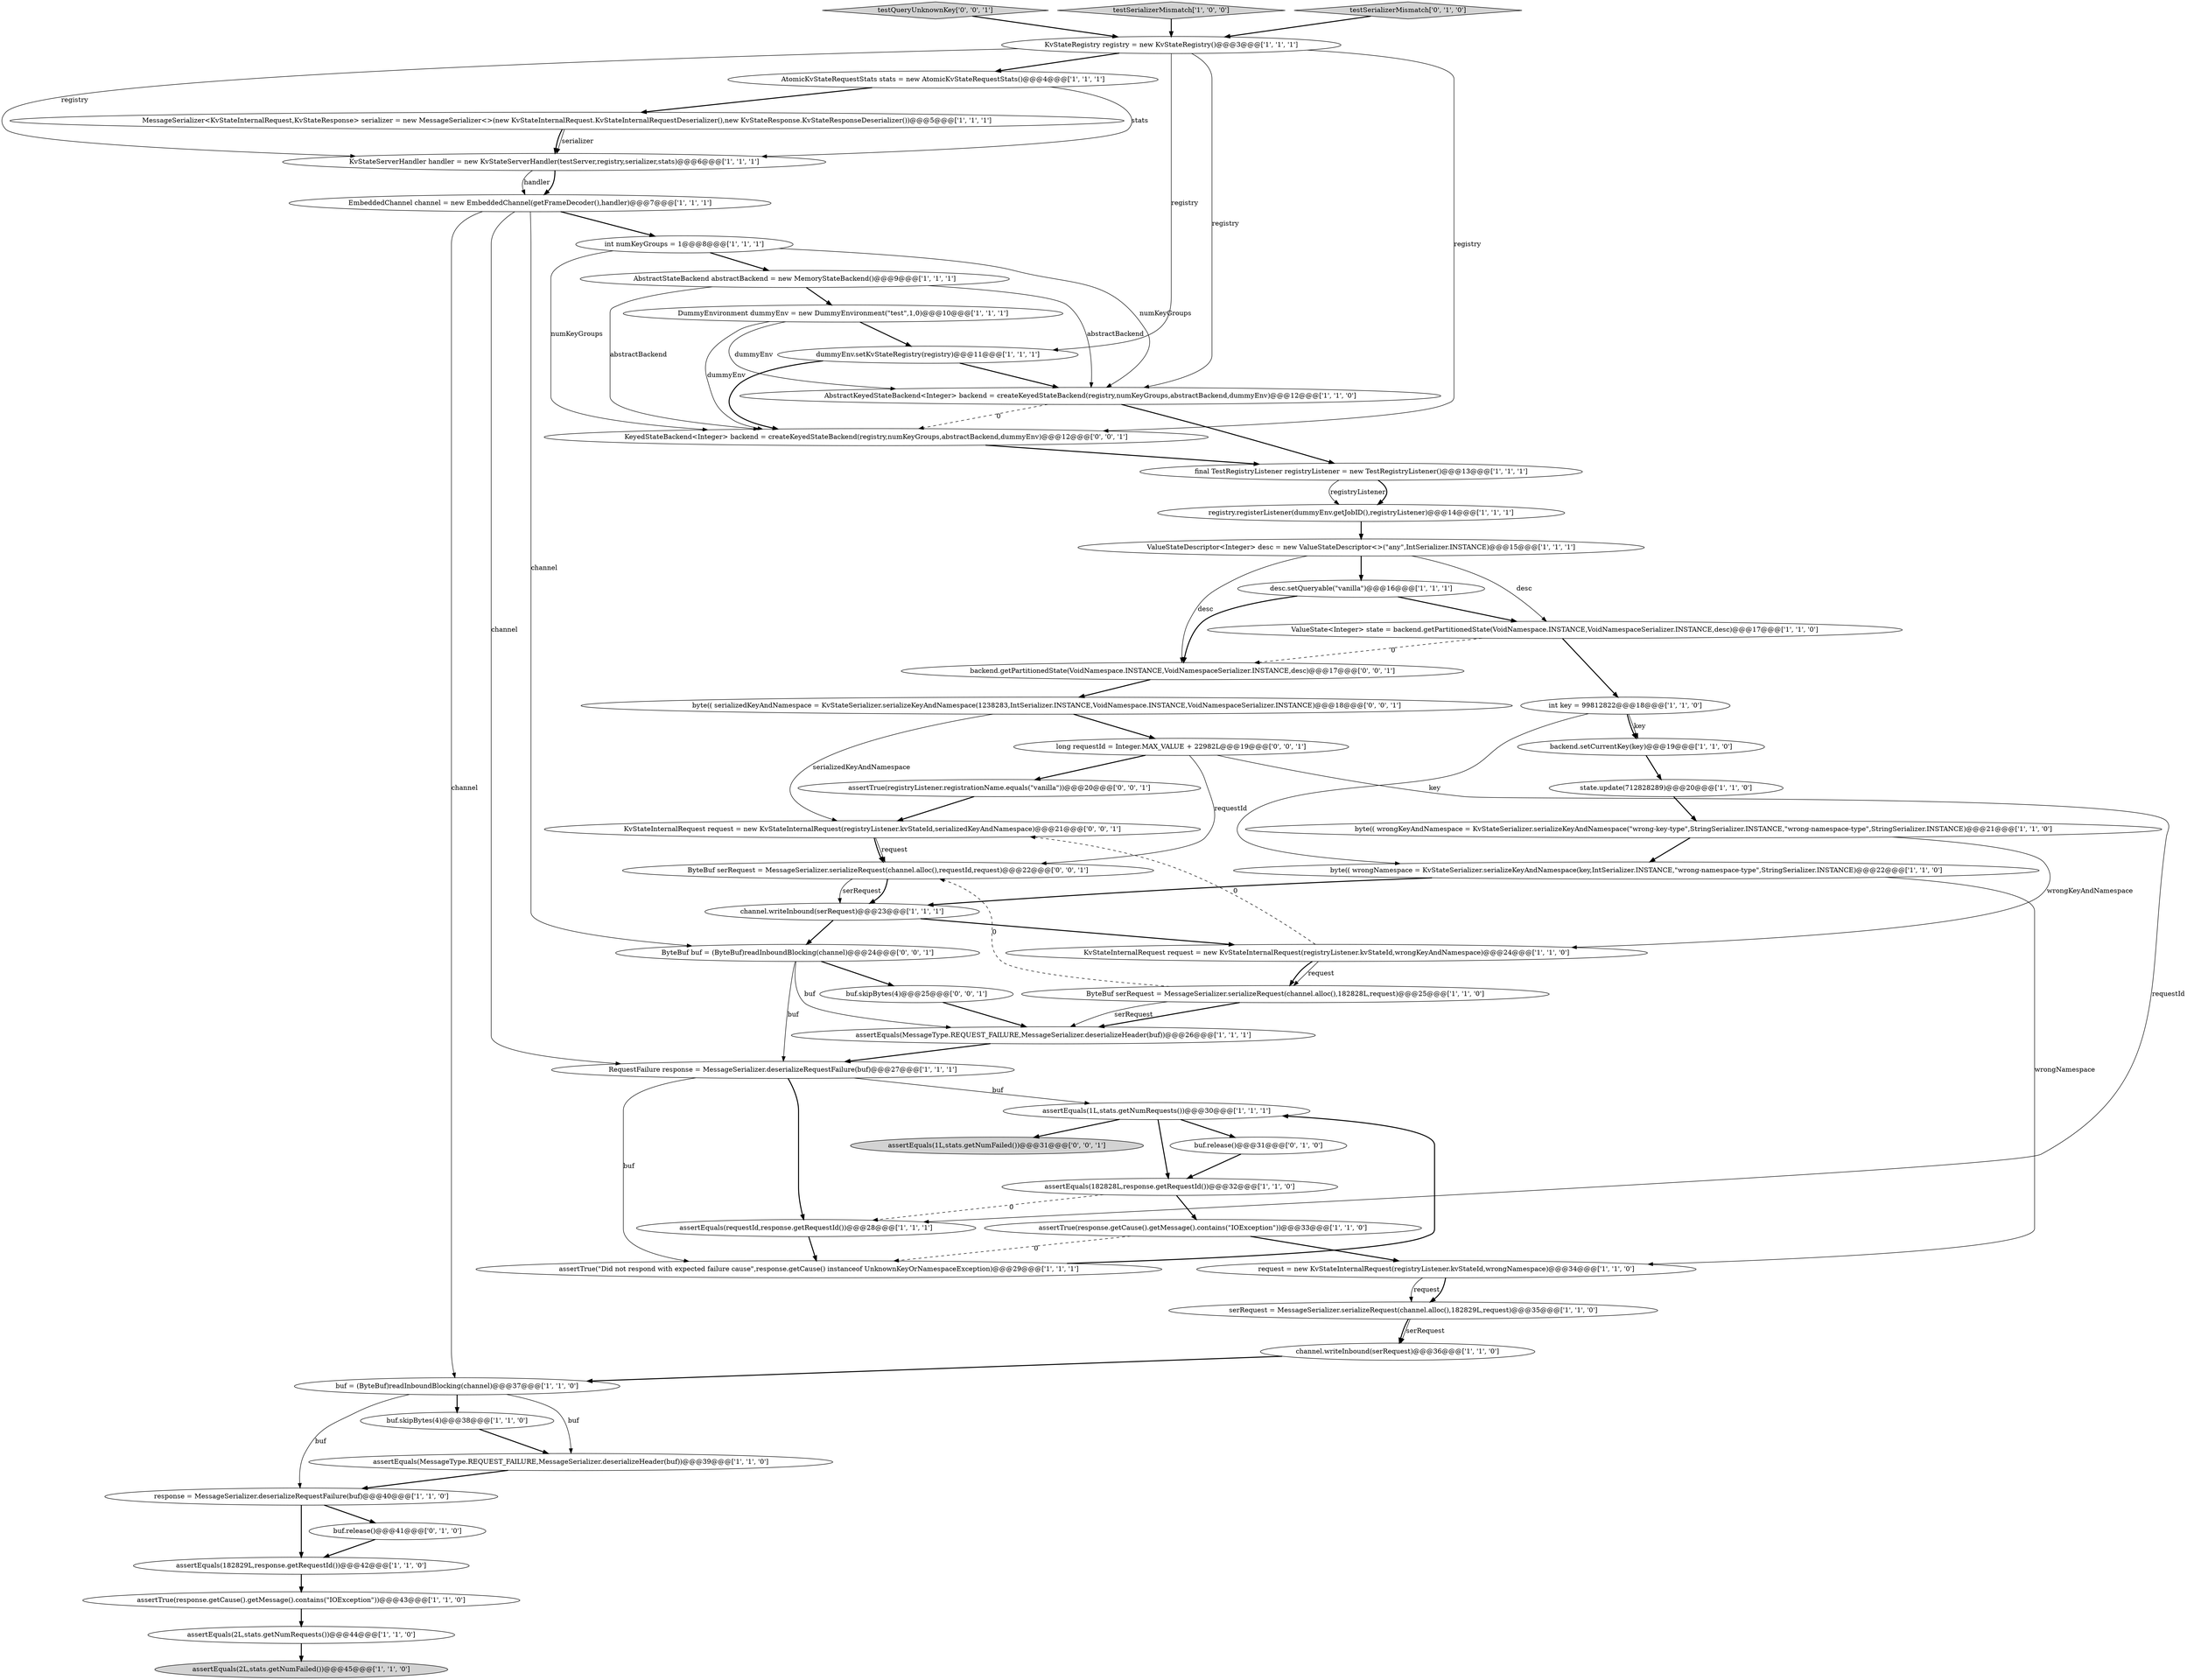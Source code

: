 digraph {
19 [style = filled, label = "channel.writeInbound(serRequest)@@@36@@@['1', '1', '0']", fillcolor = white, shape = ellipse image = "AAA0AAABBB1BBB"];
18 [style = filled, label = "assertEquals(1L,stats.getNumRequests())@@@30@@@['1', '1', '1']", fillcolor = white, shape = ellipse image = "AAA0AAABBB1BBB"];
44 [style = filled, label = "buf.release()@@@31@@@['0', '1', '0']", fillcolor = white, shape = ellipse image = "AAA1AAABBB2BBB"];
15 [style = filled, label = "buf = (ByteBuf)readInboundBlocking(channel)@@@37@@@['1', '1', '0']", fillcolor = white, shape = ellipse image = "AAA0AAABBB1BBB"];
38 [style = filled, label = "assertEquals(MessageType.REQUEST_FAILURE,MessageSerializer.deserializeHeader(buf))@@@26@@@['1', '1', '1']", fillcolor = white, shape = ellipse image = "AAA0AAABBB1BBB"];
3 [style = filled, label = "assertEquals(requestId,response.getRequestId())@@@28@@@['1', '1', '1']", fillcolor = white, shape = ellipse image = "AAA0AAABBB1BBB"];
7 [style = filled, label = "final TestRegistryListener registryListener = new TestRegistryListener()@@@13@@@['1', '1', '1']", fillcolor = white, shape = ellipse image = "AAA0AAABBB1BBB"];
12 [style = filled, label = "registry.registerListener(dummyEnv.getJobID(),registryListener)@@@14@@@['1', '1', '1']", fillcolor = white, shape = ellipse image = "AAA0AAABBB1BBB"];
31 [style = filled, label = "RequestFailure response = MessageSerializer.deserializeRequestFailure(buf)@@@27@@@['1', '1', '1']", fillcolor = white, shape = ellipse image = "AAA0AAABBB1BBB"];
36 [style = filled, label = "ByteBuf serRequest = MessageSerializer.serializeRequest(channel.alloc(),182828L,request)@@@25@@@['1', '1', '0']", fillcolor = white, shape = ellipse image = "AAA0AAABBB1BBB"];
1 [style = filled, label = "buf.skipBytes(4)@@@38@@@['1', '1', '0']", fillcolor = white, shape = ellipse image = "AAA0AAABBB1BBB"];
32 [style = filled, label = "assertEquals(182828L,response.getRequestId())@@@32@@@['1', '1', '0']", fillcolor = white, shape = ellipse image = "AAA0AAABBB1BBB"];
13 [style = filled, label = "assertEquals(MessageType.REQUEST_FAILURE,MessageSerializer.deserializeHeader(buf))@@@39@@@['1', '1', '0']", fillcolor = white, shape = ellipse image = "AAA0AAABBB1BBB"];
45 [style = filled, label = "ByteBuf serRequest = MessageSerializer.serializeRequest(channel.alloc(),requestId,request)@@@22@@@['0', '0', '1']", fillcolor = white, shape = ellipse image = "AAA0AAABBB3BBB"];
49 [style = filled, label = "testQueryUnknownKey['0', '0', '1']", fillcolor = lightgray, shape = diamond image = "AAA0AAABBB3BBB"];
8 [style = filled, label = "testSerializerMismatch['1', '0', '0']", fillcolor = lightgray, shape = diamond image = "AAA0AAABBB1BBB"];
2 [style = filled, label = "assertEquals(2L,stats.getNumFailed())@@@45@@@['1', '1', '0']", fillcolor = lightgray, shape = ellipse image = "AAA0AAABBB1BBB"];
14 [style = filled, label = "KvStateRegistry registry = new KvStateRegistry()@@@3@@@['1', '1', '1']", fillcolor = white, shape = ellipse image = "AAA0AAABBB1BBB"];
52 [style = filled, label = "KvStateInternalRequest request = new KvStateInternalRequest(registryListener.kvStateId,serializedKeyAndNamespace)@@@21@@@['0', '0', '1']", fillcolor = white, shape = ellipse image = "AAA0AAABBB3BBB"];
53 [style = filled, label = "ByteBuf buf = (ByteBuf)readInboundBlocking(channel)@@@24@@@['0', '0', '1']", fillcolor = white, shape = ellipse image = "AAA0AAABBB3BBB"];
33 [style = filled, label = "AbstractStateBackend abstractBackend = new MemoryStateBackend()@@@9@@@['1', '1', '1']", fillcolor = white, shape = ellipse image = "AAA0AAABBB1BBB"];
9 [style = filled, label = "DummyEnvironment dummyEnv = new DummyEnvironment(\"test\",1,0)@@@10@@@['1', '1', '1']", fillcolor = white, shape = ellipse image = "AAA0AAABBB1BBB"];
54 [style = filled, label = "long requestId = Integer.MAX_VALUE + 22982L@@@19@@@['0', '0', '1']", fillcolor = white, shape = ellipse image = "AAA0AAABBB3BBB"];
16 [style = filled, label = "dummyEnv.setKvStateRegistry(registry)@@@11@@@['1', '1', '1']", fillcolor = white, shape = ellipse image = "AAA0AAABBB1BBB"];
28 [style = filled, label = "assertTrue(response.getCause().getMessage().contains(\"IOException\"))@@@33@@@['1', '1', '0']", fillcolor = white, shape = ellipse image = "AAA0AAABBB1BBB"];
22 [style = filled, label = "ValueStateDescriptor<Integer> desc = new ValueStateDescriptor<>(\"any\",IntSerializer.INSTANCE)@@@15@@@['1', '1', '1']", fillcolor = white, shape = ellipse image = "AAA0AAABBB1BBB"];
29 [style = filled, label = "request = new KvStateInternalRequest(registryListener.kvStateId,wrongNamespace)@@@34@@@['1', '1', '0']", fillcolor = white, shape = ellipse image = "AAA0AAABBB1BBB"];
21 [style = filled, label = "int numKeyGroups = 1@@@8@@@['1', '1', '1']", fillcolor = white, shape = ellipse image = "AAA0AAABBB1BBB"];
27 [style = filled, label = "assertTrue(\"Did not respond with expected failure cause\",response.getCause() instanceof UnknownKeyOrNamespaceException)@@@29@@@['1', '1', '1']", fillcolor = white, shape = ellipse image = "AAA0AAABBB1BBB"];
26 [style = filled, label = "serRequest = MessageSerializer.serializeRequest(channel.alloc(),182829L,request)@@@35@@@['1', '1', '0']", fillcolor = white, shape = ellipse image = "AAA0AAABBB1BBB"];
4 [style = filled, label = "int key = 99812822@@@18@@@['1', '1', '0']", fillcolor = white, shape = ellipse image = "AAA0AAABBB1BBB"];
24 [style = filled, label = "byte(( wrongNamespace = KvStateSerializer.serializeKeyAndNamespace(key,IntSerializer.INSTANCE,\"wrong-namespace-type\",StringSerializer.INSTANCE)@@@22@@@['1', '1', '0']", fillcolor = white, shape = ellipse image = "AAA0AAABBB1BBB"];
50 [style = filled, label = "byte(( serializedKeyAndNamespace = KvStateSerializer.serializeKeyAndNamespace(1238283,IntSerializer.INSTANCE,VoidNamespace.INSTANCE,VoidNamespaceSerializer.INSTANCE)@@@18@@@['0', '0', '1']", fillcolor = white, shape = ellipse image = "AAA0AAABBB3BBB"];
48 [style = filled, label = "buf.skipBytes(4)@@@25@@@['0', '0', '1']", fillcolor = white, shape = ellipse image = "AAA0AAABBB3BBB"];
10 [style = filled, label = "desc.setQueryable(\"vanilla\")@@@16@@@['1', '1', '1']", fillcolor = white, shape = ellipse image = "AAA0AAABBB1BBB"];
40 [style = filled, label = "KvStateInternalRequest request = new KvStateInternalRequest(registryListener.kvStateId,wrongKeyAndNamespace)@@@24@@@['1', '1', '0']", fillcolor = white, shape = ellipse image = "AAA0AAABBB1BBB"];
5 [style = filled, label = "byte(( wrongKeyAndNamespace = KvStateSerializer.serializeKeyAndNamespace(\"wrong-key-type\",StringSerializer.INSTANCE,\"wrong-namespace-type\",StringSerializer.INSTANCE)@@@21@@@['1', '1', '0']", fillcolor = white, shape = ellipse image = "AAA0AAABBB1BBB"];
35 [style = filled, label = "response = MessageSerializer.deserializeRequestFailure(buf)@@@40@@@['1', '1', '0']", fillcolor = white, shape = ellipse image = "AAA0AAABBB1BBB"];
51 [style = filled, label = "backend.getPartitionedState(VoidNamespace.INSTANCE,VoidNamespaceSerializer.INSTANCE,desc)@@@17@@@['0', '0', '1']", fillcolor = white, shape = ellipse image = "AAA0AAABBB3BBB"];
41 [style = filled, label = "assertEquals(182829L,response.getRequestId())@@@42@@@['1', '1', '0']", fillcolor = white, shape = ellipse image = "AAA0AAABBB1BBB"];
11 [style = filled, label = "AbstractKeyedStateBackend<Integer> backend = createKeyedStateBackend(registry,numKeyGroups,abstractBackend,dummyEnv)@@@12@@@['1', '1', '0']", fillcolor = white, shape = ellipse image = "AAA0AAABBB1BBB"];
42 [style = filled, label = "testSerializerMismatch['0', '1', '0']", fillcolor = lightgray, shape = diamond image = "AAA0AAABBB2BBB"];
20 [style = filled, label = "AtomicKvStateRequestStats stats = new AtomicKvStateRequestStats()@@@4@@@['1', '1', '1']", fillcolor = white, shape = ellipse image = "AAA0AAABBB1BBB"];
30 [style = filled, label = "KvStateServerHandler handler = new KvStateServerHandler(testServer,registry,serializer,stats)@@@6@@@['1', '1', '1']", fillcolor = white, shape = ellipse image = "AAA0AAABBB1BBB"];
39 [style = filled, label = "ValueState<Integer> state = backend.getPartitionedState(VoidNamespace.INSTANCE,VoidNamespaceSerializer.INSTANCE,desc)@@@17@@@['1', '1', '0']", fillcolor = white, shape = ellipse image = "AAA0AAABBB1BBB"];
6 [style = filled, label = "MessageSerializer<KvStateInternalRequest,KvStateResponse> serializer = new MessageSerializer<>(new KvStateInternalRequest.KvStateInternalRequestDeserializer(),new KvStateResponse.KvStateResponseDeserializer())@@@5@@@['1', '1', '1']", fillcolor = white, shape = ellipse image = "AAA0AAABBB1BBB"];
43 [style = filled, label = "buf.release()@@@41@@@['0', '1', '0']", fillcolor = white, shape = ellipse image = "AAA1AAABBB2BBB"];
25 [style = filled, label = "channel.writeInbound(serRequest)@@@23@@@['1', '1', '1']", fillcolor = white, shape = ellipse image = "AAA0AAABBB1BBB"];
34 [style = filled, label = "EmbeddedChannel channel = new EmbeddedChannel(getFrameDecoder(),handler)@@@7@@@['1', '1', '1']", fillcolor = white, shape = ellipse image = "AAA0AAABBB1BBB"];
55 [style = filled, label = "assertTrue(registryListener.registrationName.equals(\"vanilla\"))@@@20@@@['0', '0', '1']", fillcolor = white, shape = ellipse image = "AAA0AAABBB3BBB"];
17 [style = filled, label = "state.update(712828289)@@@20@@@['1', '1', '0']", fillcolor = white, shape = ellipse image = "AAA0AAABBB1BBB"];
46 [style = filled, label = "assertEquals(1L,stats.getNumFailed())@@@31@@@['0', '0', '1']", fillcolor = lightgray, shape = ellipse image = "AAA0AAABBB3BBB"];
47 [style = filled, label = "KeyedStateBackend<Integer> backend = createKeyedStateBackend(registry,numKeyGroups,abstractBackend,dummyEnv)@@@12@@@['0', '0', '1']", fillcolor = white, shape = ellipse image = "AAA0AAABBB3BBB"];
37 [style = filled, label = "assertTrue(response.getCause().getMessage().contains(\"IOException\"))@@@43@@@['1', '1', '0']", fillcolor = white, shape = ellipse image = "AAA0AAABBB1BBB"];
23 [style = filled, label = "backend.setCurrentKey(key)@@@19@@@['1', '1', '0']", fillcolor = white, shape = ellipse image = "AAA0AAABBB1BBB"];
0 [style = filled, label = "assertEquals(2L,stats.getNumRequests())@@@44@@@['1', '1', '0']", fillcolor = white, shape = ellipse image = "AAA0AAABBB1BBB"];
15->13 [style = solid, label="buf"];
8->14 [style = bold, label=""];
15->1 [style = bold, label=""];
6->30 [style = solid, label="serializer"];
20->6 [style = bold, label=""];
7->12 [style = solid, label="registryListener"];
10->39 [style = bold, label=""];
40->52 [style = dashed, label="0"];
52->45 [style = bold, label=""];
52->45 [style = solid, label="request"];
34->53 [style = solid, label="channel"];
34->31 [style = solid, label="channel"];
37->0 [style = bold, label=""];
43->41 [style = bold, label=""];
36->45 [style = dashed, label="0"];
32->28 [style = bold, label=""];
50->52 [style = solid, label="serializedKeyAndNamespace"];
4->23 [style = bold, label=""];
33->9 [style = bold, label=""];
40->36 [style = solid, label="request"];
36->38 [style = bold, label=""];
21->11 [style = solid, label="numKeyGroups"];
31->18 [style = solid, label="buf"];
31->3 [style = bold, label=""];
28->29 [style = bold, label=""];
14->47 [style = solid, label="registry"];
32->3 [style = dashed, label="0"];
50->54 [style = bold, label=""];
14->11 [style = solid, label="registry"];
18->46 [style = bold, label=""];
34->15 [style = solid, label="channel"];
45->25 [style = solid, label="serRequest"];
9->16 [style = bold, label=""];
47->7 [style = bold, label=""];
5->40 [style = solid, label="wrongKeyAndNamespace"];
13->35 [style = bold, label=""];
10->51 [style = bold, label=""];
18->32 [style = bold, label=""];
51->50 [style = bold, label=""];
26->19 [style = bold, label=""];
14->30 [style = solid, label="registry"];
7->12 [style = bold, label=""];
16->47 [style = bold, label=""];
5->24 [style = bold, label=""];
26->19 [style = solid, label="serRequest"];
38->31 [style = bold, label=""];
49->14 [style = bold, label=""];
24->25 [style = bold, label=""];
55->52 [style = bold, label=""];
48->38 [style = bold, label=""];
9->11 [style = solid, label="dummyEnv"];
22->10 [style = bold, label=""];
34->21 [style = bold, label=""];
4->24 [style = solid, label="key"];
1->13 [style = bold, label=""];
30->34 [style = bold, label=""];
15->35 [style = solid, label="buf"];
14->16 [style = solid, label="registry"];
33->11 [style = solid, label="abstractBackend"];
35->41 [style = bold, label=""];
41->37 [style = bold, label=""];
21->33 [style = bold, label=""];
30->34 [style = solid, label="handler"];
35->43 [style = bold, label=""];
3->27 [style = bold, label=""];
53->38 [style = solid, label="buf"];
11->47 [style = dashed, label="0"];
53->48 [style = bold, label=""];
53->31 [style = solid, label="buf"];
21->47 [style = solid, label="numKeyGroups"];
54->45 [style = solid, label="requestId"];
42->14 [style = bold, label=""];
39->4 [style = bold, label=""];
23->17 [style = bold, label=""];
16->11 [style = bold, label=""];
54->3 [style = solid, label="requestId"];
25->40 [style = bold, label=""];
6->30 [style = bold, label=""];
36->38 [style = solid, label="serRequest"];
28->27 [style = dashed, label="0"];
54->55 [style = bold, label=""];
22->51 [style = solid, label="desc"];
22->39 [style = solid, label="desc"];
40->36 [style = bold, label=""];
19->15 [style = bold, label=""];
44->32 [style = bold, label=""];
25->53 [style = bold, label=""];
12->22 [style = bold, label=""];
11->7 [style = bold, label=""];
33->47 [style = solid, label="abstractBackend"];
31->27 [style = solid, label="buf"];
20->30 [style = solid, label="stats"];
39->51 [style = dashed, label="0"];
29->26 [style = solid, label="request"];
4->23 [style = solid, label="key"];
18->44 [style = bold, label=""];
27->18 [style = bold, label=""];
0->2 [style = bold, label=""];
45->25 [style = bold, label=""];
24->29 [style = solid, label="wrongNamespace"];
17->5 [style = bold, label=""];
14->20 [style = bold, label=""];
9->47 [style = solid, label="dummyEnv"];
29->26 [style = bold, label=""];
}

